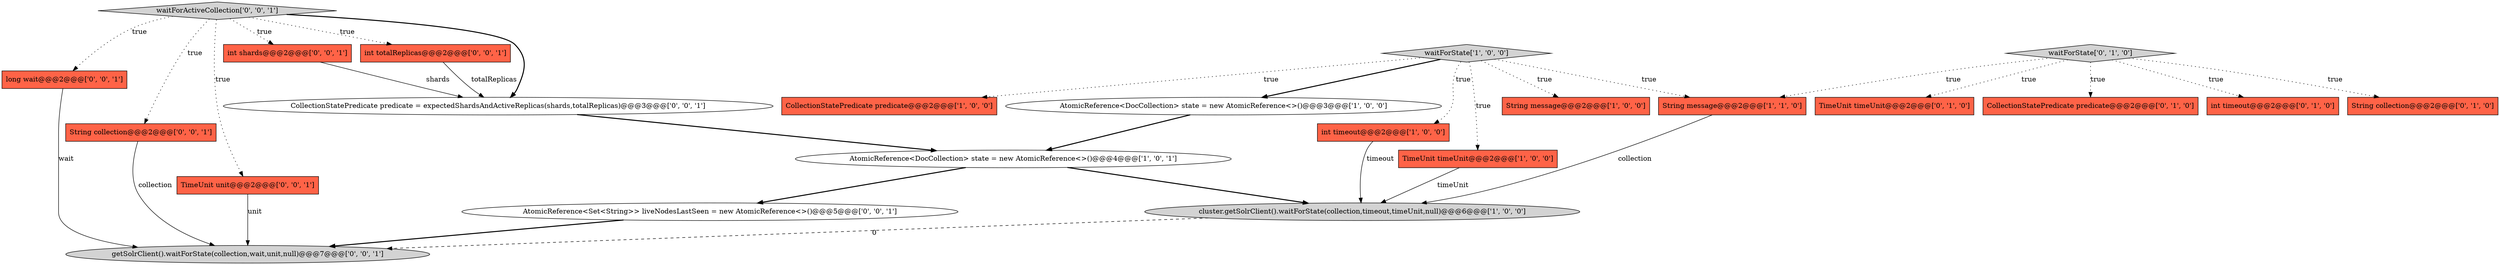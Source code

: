 digraph {
5 [style = filled, label = "AtomicReference<DocCollection> state = new AtomicReference<>()@@@4@@@['1', '0', '1']", fillcolor = white, shape = ellipse image = "AAA0AAABBB1BBB"];
6 [style = filled, label = "int timeout@@@2@@@['1', '0', '0']", fillcolor = tomato, shape = box image = "AAA0AAABBB1BBB"];
21 [style = filled, label = "CollectionStatePredicate predicate = expectedShardsAndActiveReplicas(shards,totalReplicas)@@@3@@@['0', '0', '1']", fillcolor = white, shape = ellipse image = "AAA0AAABBB3BBB"];
15 [style = filled, label = "getSolrClient().waitForState(collection,wait,unit,null)@@@7@@@['0', '0', '1']", fillcolor = lightgray, shape = ellipse image = "AAA0AAABBB3BBB"];
16 [style = filled, label = "long wait@@@2@@@['0', '0', '1']", fillcolor = tomato, shape = box image = "AAA0AAABBB3BBB"];
14 [style = filled, label = "String collection@@@2@@@['0', '0', '1']", fillcolor = tomato, shape = box image = "AAA0AAABBB3BBB"];
13 [style = filled, label = "int timeout@@@2@@@['0', '1', '0']", fillcolor = tomato, shape = box image = "AAA0AAABBB2BBB"];
17 [style = filled, label = "TimeUnit unit@@@2@@@['0', '0', '1']", fillcolor = tomato, shape = box image = "AAA0AAABBB3BBB"];
9 [style = filled, label = "String collection@@@2@@@['0', '1', '0']", fillcolor = tomato, shape = box image = "AAA0AAABBB2BBB"];
11 [style = filled, label = "waitForState['0', '1', '0']", fillcolor = lightgray, shape = diamond image = "AAA0AAABBB2BBB"];
1 [style = filled, label = "CollectionStatePredicate predicate@@@2@@@['1', '0', '0']", fillcolor = tomato, shape = box image = "AAA0AAABBB1BBB"];
18 [style = filled, label = "AtomicReference<Set<String>> liveNodesLastSeen = new AtomicReference<>()@@@5@@@['0', '0', '1']", fillcolor = white, shape = ellipse image = "AAA0AAABBB3BBB"];
20 [style = filled, label = "int totalReplicas@@@2@@@['0', '0', '1']", fillcolor = tomato, shape = box image = "AAA0AAABBB3BBB"];
12 [style = filled, label = "TimeUnit timeUnit@@@2@@@['0', '1', '0']", fillcolor = tomato, shape = box image = "AAA0AAABBB2BBB"];
4 [style = filled, label = "TimeUnit timeUnit@@@2@@@['1', '0', '0']", fillcolor = tomato, shape = box image = "AAA0AAABBB1BBB"];
22 [style = filled, label = "waitForActiveCollection['0', '0', '1']", fillcolor = lightgray, shape = diamond image = "AAA0AAABBB3BBB"];
10 [style = filled, label = "CollectionStatePredicate predicate@@@2@@@['0', '1', '0']", fillcolor = tomato, shape = box image = "AAA0AAABBB2BBB"];
8 [style = filled, label = "String message@@@2@@@['1', '1', '0']", fillcolor = tomato, shape = box image = "AAA0AAABBB1BBB"];
3 [style = filled, label = "cluster.getSolrClient().waitForState(collection,timeout,timeUnit,null)@@@6@@@['1', '0', '0']", fillcolor = lightgray, shape = ellipse image = "AAA0AAABBB1BBB"];
0 [style = filled, label = "AtomicReference<DocCollection> state = new AtomicReference<>()@@@3@@@['1', '0', '0']", fillcolor = white, shape = ellipse image = "AAA0AAABBB1BBB"];
2 [style = filled, label = "String message@@@2@@@['1', '0', '0']", fillcolor = tomato, shape = box image = "AAA0AAABBB1BBB"];
7 [style = filled, label = "waitForState['1', '0', '0']", fillcolor = lightgray, shape = diamond image = "AAA0AAABBB1BBB"];
19 [style = filled, label = "int shards@@@2@@@['0', '0', '1']", fillcolor = tomato, shape = box image = "AAA0AAABBB3BBB"];
7->2 [style = dotted, label="true"];
11->9 [style = dotted, label="true"];
7->4 [style = dotted, label="true"];
22->19 [style = dotted, label="true"];
11->10 [style = dotted, label="true"];
11->12 [style = dotted, label="true"];
22->16 [style = dotted, label="true"];
17->15 [style = solid, label="unit"];
19->21 [style = solid, label="shards"];
6->3 [style = solid, label="timeout"];
7->8 [style = dotted, label="true"];
22->20 [style = dotted, label="true"];
4->3 [style = solid, label="timeUnit"];
7->1 [style = dotted, label="true"];
11->8 [style = dotted, label="true"];
14->15 [style = solid, label="collection"];
22->14 [style = dotted, label="true"];
18->15 [style = bold, label=""];
7->0 [style = bold, label=""];
21->5 [style = bold, label=""];
8->3 [style = solid, label="collection"];
3->15 [style = dashed, label="0"];
5->18 [style = bold, label=""];
16->15 [style = solid, label="wait"];
20->21 [style = solid, label="totalReplicas"];
5->3 [style = bold, label=""];
22->21 [style = bold, label=""];
0->5 [style = bold, label=""];
11->13 [style = dotted, label="true"];
22->17 [style = dotted, label="true"];
7->6 [style = dotted, label="true"];
}
